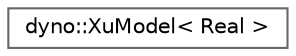 digraph "Graphical Class Hierarchy"
{
 // LATEX_PDF_SIZE
  bgcolor="transparent";
  edge [fontname=Helvetica,fontsize=10,labelfontname=Helvetica,labelfontsize=10];
  node [fontname=Helvetica,fontsize=10,shape=box,height=0.2,width=0.4];
  rankdir="LR";
  Node0 [id="Node000000",label="dyno::XuModel\< Real \>",height=0.2,width=0.4,color="grey40", fillcolor="white", style="filled",URL="$classdyno_1_1_xu_model.html",tooltip=" "];
}
